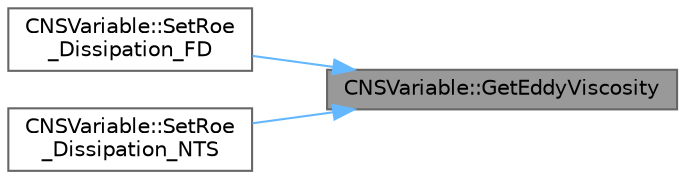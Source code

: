 digraph "CNSVariable::GetEddyViscosity"
{
 // LATEX_PDF_SIZE
  bgcolor="transparent";
  edge [fontname=Helvetica,fontsize=10,labelfontname=Helvetica,labelfontsize=10];
  node [fontname=Helvetica,fontsize=10,shape=box,height=0.2,width=0.4];
  rankdir="RL";
  Node1 [id="Node000001",label="CNSVariable::GetEddyViscosity",height=0.2,width=0.4,color="gray40", fillcolor="grey60", style="filled", fontcolor="black",tooltip="Get the eddy viscosity of the flow."];
  Node1 -> Node2 [id="edge1_Node000001_Node000002",dir="back",color="steelblue1",style="solid",tooltip=" "];
  Node2 [id="Node000002",label="CNSVariable::SetRoe\l_Dissipation_FD",height=0.2,width=0.4,color="grey40", fillcolor="white", style="filled",URL="$classCNSVariable.html#a71e190265f85ef8f0cb414275dba59f7",tooltip="Set the new solution for Roe Dissipation."];
  Node1 -> Node3 [id="edge2_Node000001_Node000003",dir="back",color="steelblue1",style="solid",tooltip=" "];
  Node3 [id="Node000003",label="CNSVariable::SetRoe\l_Dissipation_NTS",height=0.2,width=0.4,color="grey40", fillcolor="white", style="filled",URL="$classCNSVariable.html#ae8391103a386186f112deaa91e04cee7",tooltip="Set the new solution for Roe Dissipation."];
}
